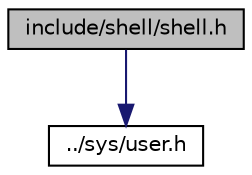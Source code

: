 digraph "include/shell/shell.h"
{
 // LATEX_PDF_SIZE
  edge [fontname="Helvetica",fontsize="10",labelfontname="Helvetica",labelfontsize="10"];
  node [fontname="Helvetica",fontsize="10",shape=record];
  Node1 [label="include/shell/shell.h",height=0.2,width=0.4,color="black", fillcolor="grey75", style="filled", fontcolor="black",tooltip="定义交互终端的核心。"];
  Node1 -> Node2 [color="midnightblue",fontsize="10",style="solid",fontname="Helvetica"];
  Node2 [label="../sys/user.h",height=0.2,width=0.4,color="black", fillcolor="white", style="filled",URL="$user_8h.html",tooltip="定义用户信息和用户操作。"];
}
